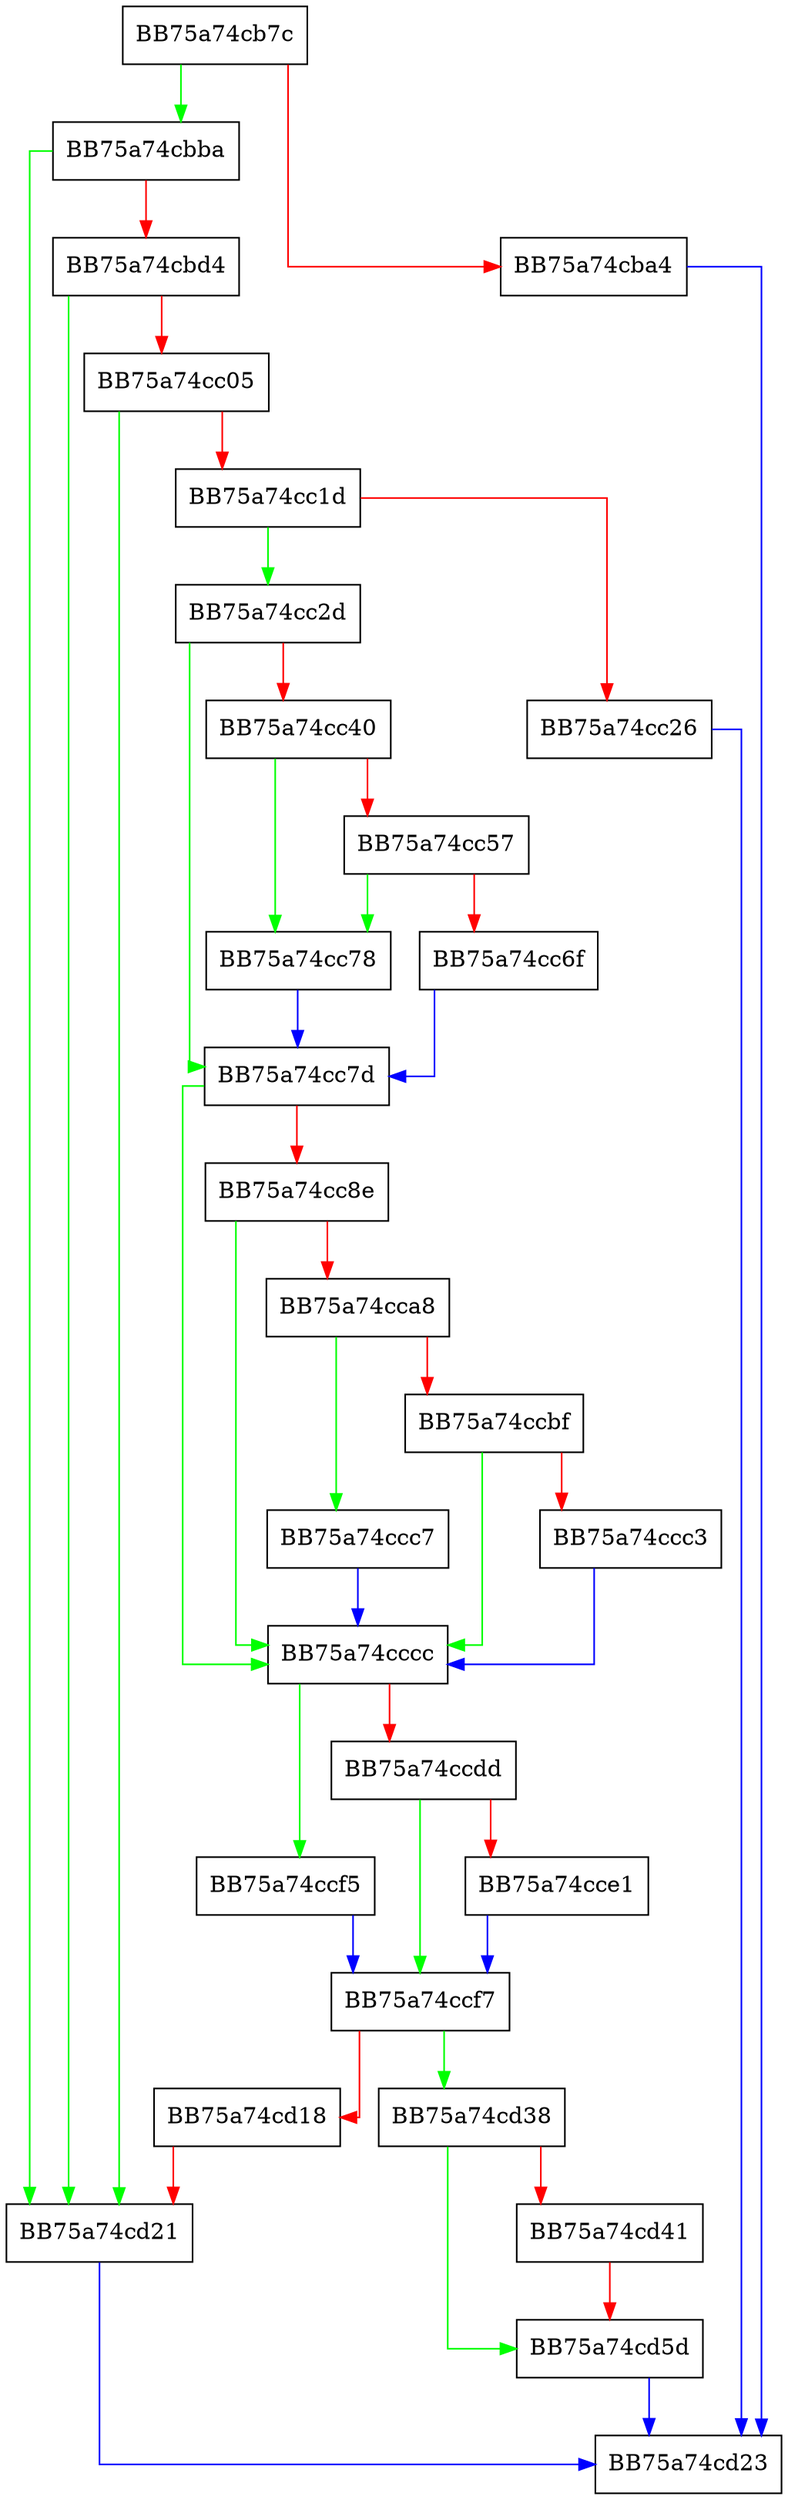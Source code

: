 digraph slice {
  node [shape="box"];
  graph [splines=ortho];
  BB75a74cb7c -> BB75a74cbba [color="green"];
  BB75a74cb7c -> BB75a74cba4 [color="red"];
  BB75a74cba4 -> BB75a74cd23 [color="blue"];
  BB75a74cbba -> BB75a74cd21 [color="green"];
  BB75a74cbba -> BB75a74cbd4 [color="red"];
  BB75a74cbd4 -> BB75a74cd21 [color="green"];
  BB75a74cbd4 -> BB75a74cc05 [color="red"];
  BB75a74cc05 -> BB75a74cd21 [color="green"];
  BB75a74cc05 -> BB75a74cc1d [color="red"];
  BB75a74cc1d -> BB75a74cc2d [color="green"];
  BB75a74cc1d -> BB75a74cc26 [color="red"];
  BB75a74cc26 -> BB75a74cd23 [color="blue"];
  BB75a74cc2d -> BB75a74cc7d [color="green"];
  BB75a74cc2d -> BB75a74cc40 [color="red"];
  BB75a74cc40 -> BB75a74cc78 [color="green"];
  BB75a74cc40 -> BB75a74cc57 [color="red"];
  BB75a74cc57 -> BB75a74cc78 [color="green"];
  BB75a74cc57 -> BB75a74cc6f [color="red"];
  BB75a74cc6f -> BB75a74cc7d [color="blue"];
  BB75a74cc78 -> BB75a74cc7d [color="blue"];
  BB75a74cc7d -> BB75a74cccc [color="green"];
  BB75a74cc7d -> BB75a74cc8e [color="red"];
  BB75a74cc8e -> BB75a74cccc [color="green"];
  BB75a74cc8e -> BB75a74cca8 [color="red"];
  BB75a74cca8 -> BB75a74ccc7 [color="green"];
  BB75a74cca8 -> BB75a74ccbf [color="red"];
  BB75a74ccbf -> BB75a74cccc [color="green"];
  BB75a74ccbf -> BB75a74ccc3 [color="red"];
  BB75a74ccc3 -> BB75a74cccc [color="blue"];
  BB75a74ccc7 -> BB75a74cccc [color="blue"];
  BB75a74cccc -> BB75a74ccf5 [color="green"];
  BB75a74cccc -> BB75a74ccdd [color="red"];
  BB75a74ccdd -> BB75a74ccf7 [color="green"];
  BB75a74ccdd -> BB75a74cce1 [color="red"];
  BB75a74cce1 -> BB75a74ccf7 [color="blue"];
  BB75a74ccf5 -> BB75a74ccf7 [color="blue"];
  BB75a74ccf7 -> BB75a74cd38 [color="green"];
  BB75a74ccf7 -> BB75a74cd18 [color="red"];
  BB75a74cd18 -> BB75a74cd21 [color="red"];
  BB75a74cd21 -> BB75a74cd23 [color="blue"];
  BB75a74cd38 -> BB75a74cd5d [color="green"];
  BB75a74cd38 -> BB75a74cd41 [color="red"];
  BB75a74cd41 -> BB75a74cd5d [color="red"];
  BB75a74cd5d -> BB75a74cd23 [color="blue"];
}